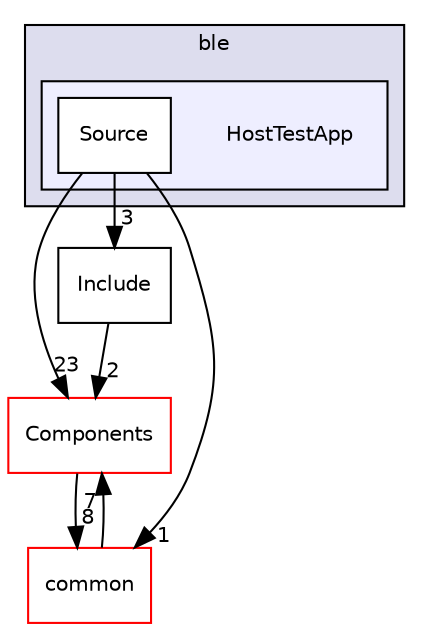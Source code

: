 digraph "C:/Work.git/ble/BLE-CC254x-1.4.0/Projects/ble/HostTestApp" {
  compound=true
  node [ fontsize="10", fontname="Helvetica"];
  edge [ labelfontsize="10", labelfontname="Helvetica"];
  subgraph clusterdir_116175837578d417cf55547b959ccd07 {
    graph [ bgcolor="#ddddee", pencolor="black", label="ble" fontname="Helvetica", fontsize="10", URL="dir_116175837578d417cf55547b959ccd07.html"]
  subgraph clusterdir_9cd11b34974c51649631d6f903139a22 {
    graph [ bgcolor="#eeeeff", pencolor="black", label="" URL="dir_9cd11b34974c51649631d6f903139a22.html"];
    dir_9cd11b34974c51649631d6f903139a22 [shape=plaintext label="HostTestApp"];
    dir_36f200aa4cd0cf1e80f22a2e900d2627 [shape=box label="Source" color="black" fillcolor="white" style="filled" URL="dir_36f200aa4cd0cf1e80f22a2e900d2627.html"];
  }
  }
  dir_7a2b63247ca617f0e1ef727740be8a23 [shape=box label="Components" fillcolor="white" style="filled" color="red" URL="dir_7a2b63247ca617f0e1ef727740be8a23.html"];
  dir_75d9d4b6f44aa532429bfdb05dd9374d [shape=box label="common" fillcolor="white" style="filled" color="red" URL="dir_75d9d4b6f44aa532429bfdb05dd9374d.html"];
  dir_c92cc19f0c851bfd7369f25eb8781a13 [shape=box label="Include" URL="dir_c92cc19f0c851bfd7369f25eb8781a13.html"];
  dir_7a2b63247ca617f0e1ef727740be8a23->dir_75d9d4b6f44aa532429bfdb05dd9374d [headlabel="8", labeldistance=1.5 headhref="dir_000001_000049.html"];
  dir_75d9d4b6f44aa532429bfdb05dd9374d->dir_7a2b63247ca617f0e1ef727740be8a23 [headlabel="7", labeldistance=1.5 headhref="dir_000049_000001.html"];
  dir_c92cc19f0c851bfd7369f25eb8781a13->dir_7a2b63247ca617f0e1ef727740be8a23 [headlabel="2", labeldistance=1.5 headhref="dir_000069_000001.html"];
  dir_36f200aa4cd0cf1e80f22a2e900d2627->dir_7a2b63247ca617f0e1ef727740be8a23 [headlabel="23", labeldistance=1.5 headhref="dir_000068_000001.html"];
  dir_36f200aa4cd0cf1e80f22a2e900d2627->dir_75d9d4b6f44aa532429bfdb05dd9374d [headlabel="1", labeldistance=1.5 headhref="dir_000068_000049.html"];
  dir_36f200aa4cd0cf1e80f22a2e900d2627->dir_c92cc19f0c851bfd7369f25eb8781a13 [headlabel="3", labeldistance=1.5 headhref="dir_000068_000069.html"];
}
